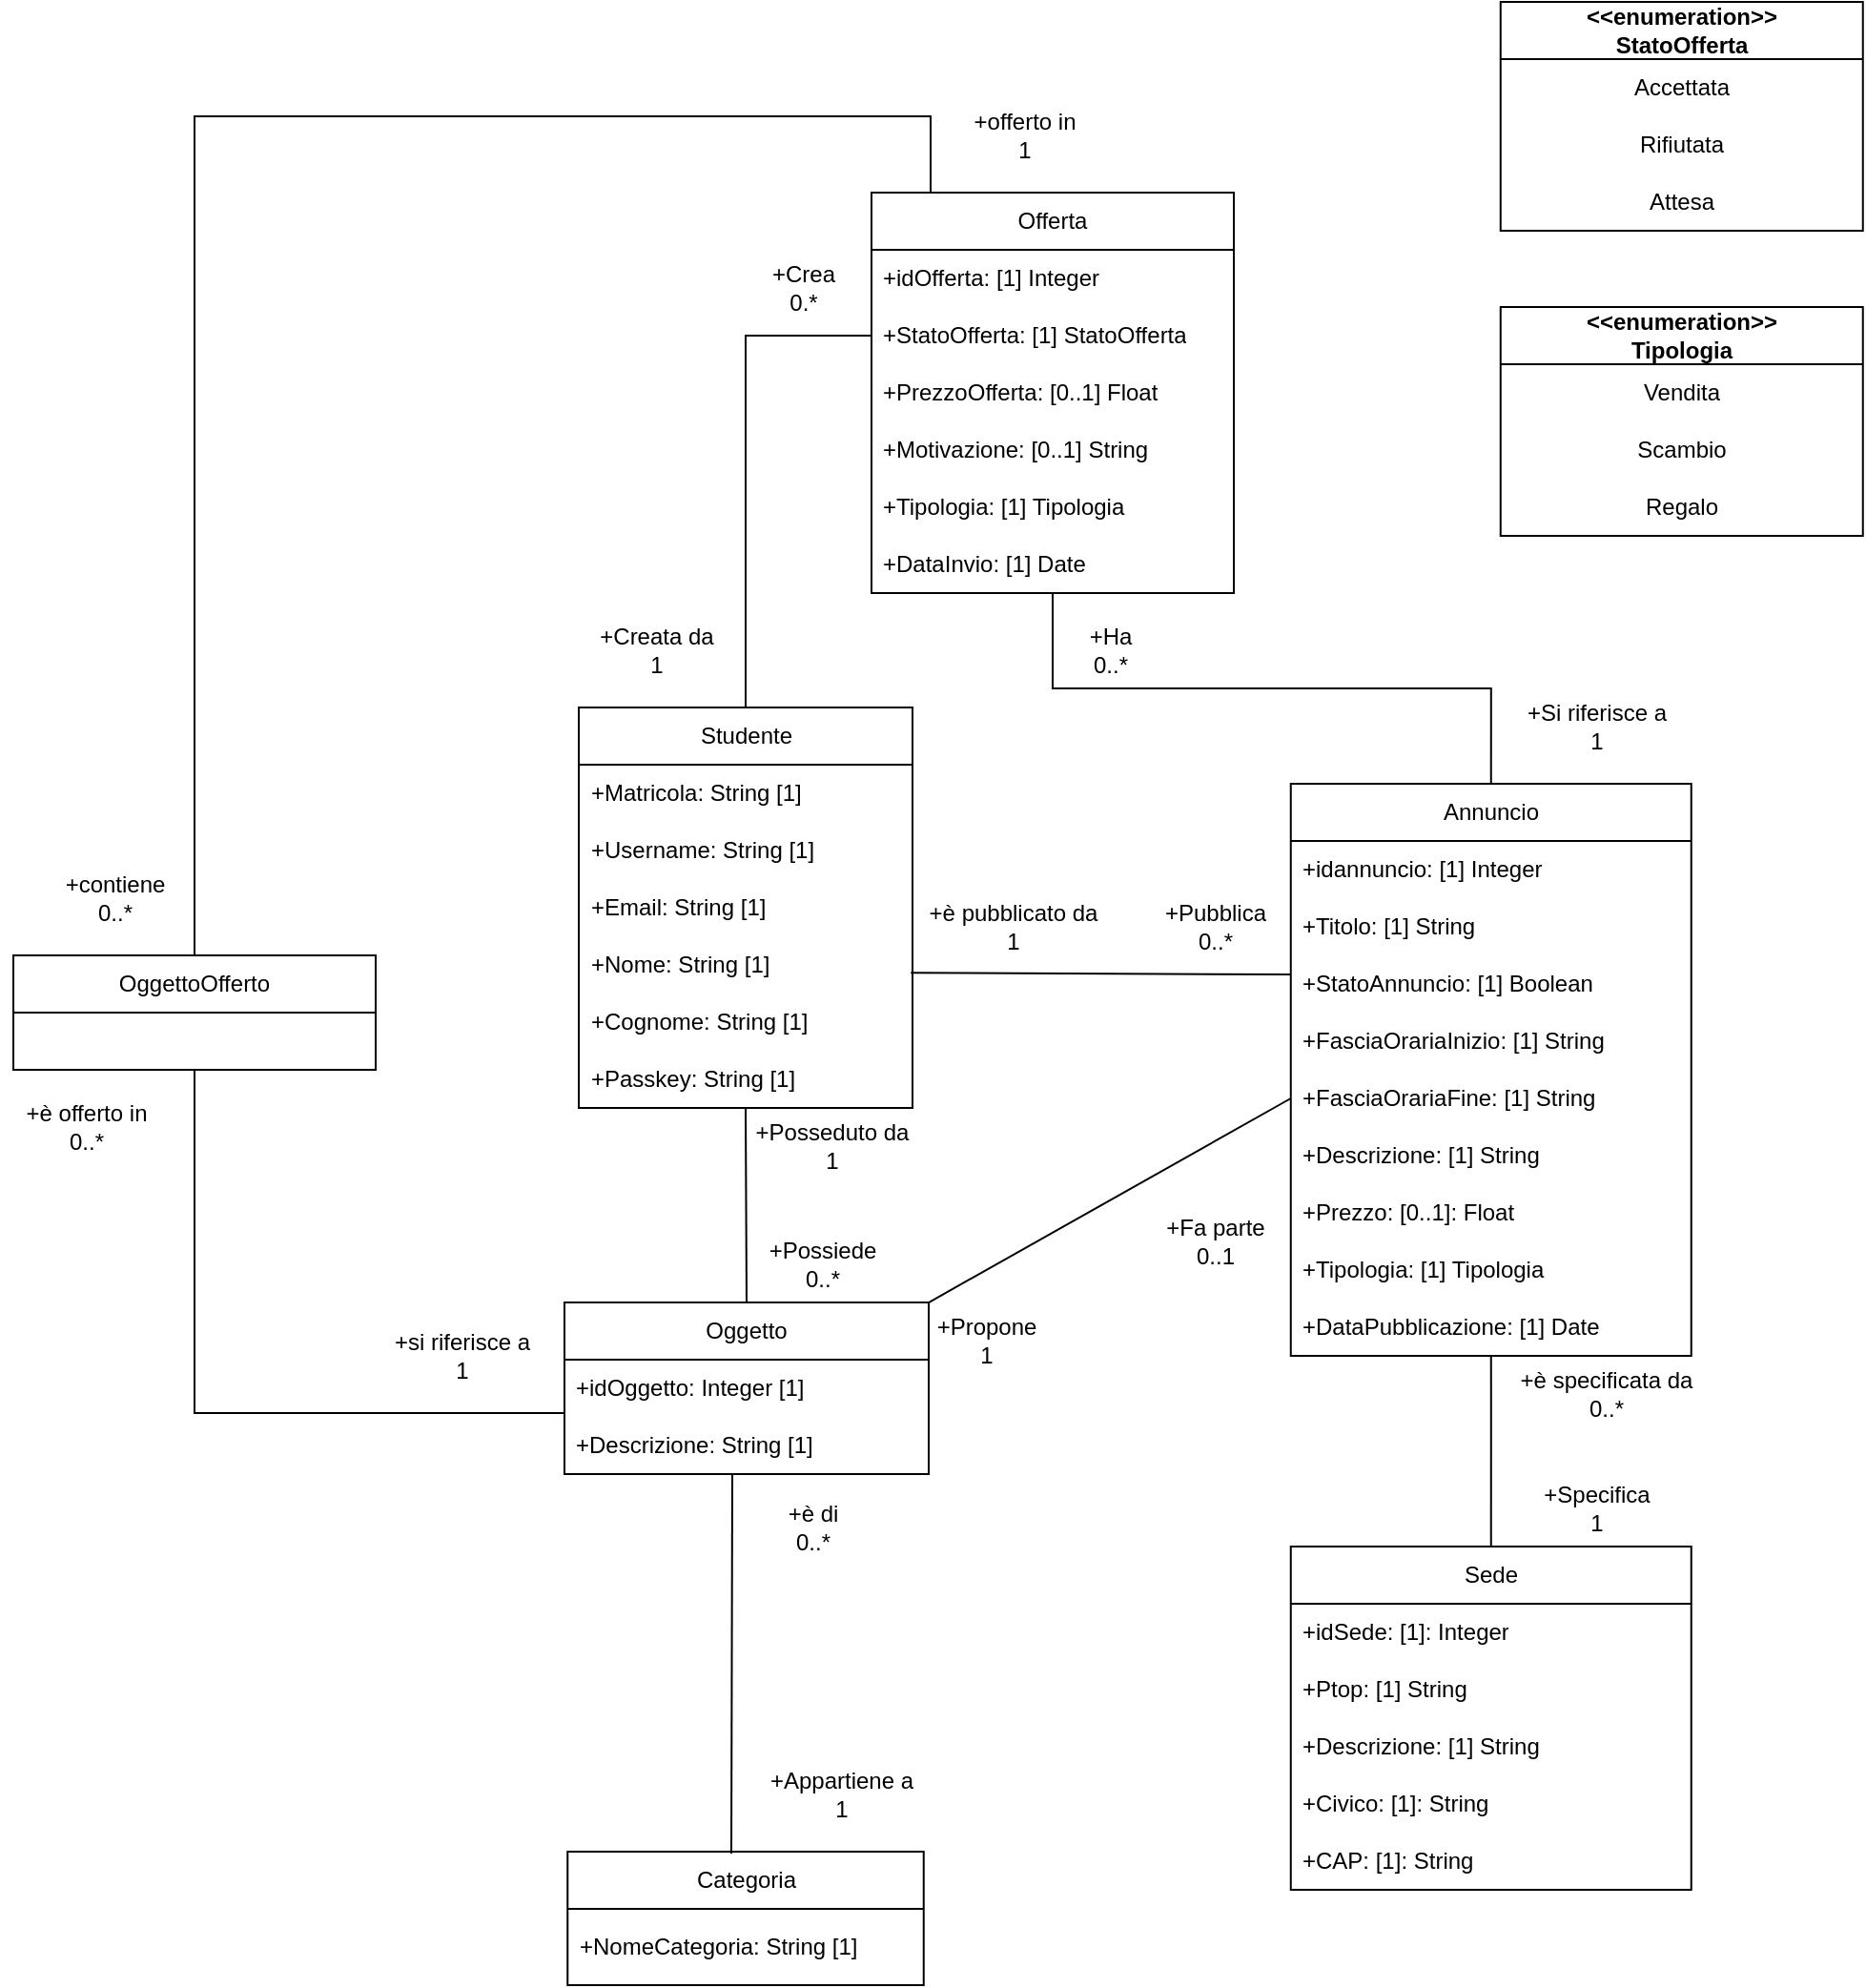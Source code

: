 <mxfile version="28.2.5">
  <diagram name="Pagina-1" id="PVd4hcR5QmGlg7Nathhp">
    <mxGraphModel dx="1915" dy="602" grid="1" gridSize="10" guides="1" tooltips="1" connect="1" arrows="1" fold="1" page="1" pageScale="1" pageWidth="827" pageHeight="1169" math="0" shadow="0">
      <root>
        <mxCell id="0" />
        <mxCell id="1" parent="0" />
        <mxCell id="j0yfUXBkZlHvW9foUxQ6-1" value="Studente" style="swimlane;fontStyle=0;childLayout=stackLayout;horizontal=1;startSize=30;horizontalStack=0;resizeParent=1;resizeParentMax=0;resizeLast=0;collapsible=1;marginBottom=0;whiteSpace=wrap;html=1;" parent="1" vertex="1">
          <mxGeometry x="556.5" y="450" width="175" height="210" as="geometry" />
        </mxCell>
        <mxCell id="j0yfUXBkZlHvW9foUxQ6-3" value="+Matricola: String [1]" style="text;strokeColor=none;fillColor=none;align=left;verticalAlign=middle;spacingLeft=4;spacingRight=4;overflow=hidden;points=[[0,0.5],[1,0.5]];portConstraint=eastwest;rotatable=0;whiteSpace=wrap;html=1;" parent="j0yfUXBkZlHvW9foUxQ6-1" vertex="1">
          <mxGeometry y="30" width="175" height="30" as="geometry" />
        </mxCell>
        <mxCell id="j0yfUXBkZlHvW9foUxQ6-2" value="+Username: String [1]" style="text;strokeColor=none;fillColor=none;align=left;verticalAlign=middle;spacingLeft=4;spacingRight=4;overflow=hidden;points=[[0,0.5],[1,0.5]];portConstraint=eastwest;rotatable=0;whiteSpace=wrap;html=1;" parent="j0yfUXBkZlHvW9foUxQ6-1" vertex="1">
          <mxGeometry y="60" width="175" height="30" as="geometry" />
        </mxCell>
        <mxCell id="j0yfUXBkZlHvW9foUxQ6-4" value="+Email: String [1]" style="text;strokeColor=none;fillColor=none;align=left;verticalAlign=middle;spacingLeft=4;spacingRight=4;overflow=hidden;points=[[0,0.5],[1,0.5]];portConstraint=eastwest;rotatable=0;whiteSpace=wrap;html=1;" parent="j0yfUXBkZlHvW9foUxQ6-1" vertex="1">
          <mxGeometry y="90" width="175" height="30" as="geometry" />
        </mxCell>
        <mxCell id="j0yfUXBkZlHvW9foUxQ6-5" value="+Nome: String [1]" style="text;strokeColor=none;fillColor=none;align=left;verticalAlign=middle;spacingLeft=4;spacingRight=4;overflow=hidden;points=[[0,0.5],[1,0.5]];portConstraint=eastwest;rotatable=0;whiteSpace=wrap;html=1;" parent="j0yfUXBkZlHvW9foUxQ6-1" vertex="1">
          <mxGeometry y="120" width="175" height="30" as="geometry" />
        </mxCell>
        <mxCell id="j0yfUXBkZlHvW9foUxQ6-6" value="+Cognome: String [1]" style="text;strokeColor=none;fillColor=none;align=left;verticalAlign=middle;spacingLeft=4;spacingRight=4;overflow=hidden;points=[[0,0.5],[1,0.5]];portConstraint=eastwest;rotatable=0;whiteSpace=wrap;html=1;" parent="j0yfUXBkZlHvW9foUxQ6-1" vertex="1">
          <mxGeometry y="150" width="175" height="30" as="geometry" />
        </mxCell>
        <mxCell id="j0yfUXBkZlHvW9foUxQ6-7" value="+Passkey: String [1]" style="text;strokeColor=none;fillColor=none;align=left;verticalAlign=middle;spacingLeft=4;spacingRight=4;overflow=hidden;points=[[0,0.5],[1,0.5]];portConstraint=eastwest;rotatable=0;whiteSpace=wrap;html=1;" parent="j0yfUXBkZlHvW9foUxQ6-1" vertex="1">
          <mxGeometry y="180" width="175" height="30" as="geometry" />
        </mxCell>
        <mxCell id="j0yfUXBkZlHvW9foUxQ6-9" value="Oggetto" style="swimlane;fontStyle=0;childLayout=stackLayout;horizontal=1;startSize=30;horizontalStack=0;resizeParent=1;resizeParentMax=0;resizeLast=0;collapsible=1;marginBottom=0;whiteSpace=wrap;html=1;" parent="1" vertex="1">
          <mxGeometry x="549" y="762.01" width="191" height="90" as="geometry" />
        </mxCell>
        <mxCell id="j0yfUXBkZlHvW9foUxQ6-10" value="+idOggetto: Integer [1]" style="text;strokeColor=none;fillColor=none;align=left;verticalAlign=middle;spacingLeft=4;spacingRight=4;overflow=hidden;points=[[0,0.5],[1,0.5]];portConstraint=eastwest;rotatable=0;whiteSpace=wrap;html=1;" parent="j0yfUXBkZlHvW9foUxQ6-9" vertex="1">
          <mxGeometry y="30" width="191" height="30" as="geometry" />
        </mxCell>
        <mxCell id="j0yfUXBkZlHvW9foUxQ6-14" value="+Descrizione: String [1]" style="text;strokeColor=none;fillColor=none;align=left;verticalAlign=middle;spacingLeft=4;spacingRight=4;overflow=hidden;points=[[0,0.5],[1,0.5]];portConstraint=eastwest;rotatable=0;whiteSpace=wrap;html=1;" parent="j0yfUXBkZlHvW9foUxQ6-9" vertex="1">
          <mxGeometry y="60" width="191" height="30" as="geometry" />
        </mxCell>
        <mxCell id="j0yfUXBkZlHvW9foUxQ6-15" style="edgeStyle=orthogonalEdgeStyle;rounded=0;orthogonalLoop=1;jettySize=auto;html=1;exitX=0.5;exitY=1;exitDx=0;exitDy=0;entryX=0.5;entryY=0;entryDx=0;entryDy=0;endArrow=none;startFill=0;" parent="1" source="j0yfUXBkZlHvW9foUxQ6-16" target="j0yfUXBkZlHvW9foUxQ6-56" edge="1">
          <mxGeometry relative="1" as="geometry">
            <Array as="points">
              <mxPoint x="1035" y="810" />
              <mxPoint x="1035" y="810" />
            </Array>
          </mxGeometry>
        </mxCell>
        <mxCell id="j0yfUXBkZlHvW9foUxQ6-16" value="Annuncio" style="swimlane;fontStyle=0;childLayout=stackLayout;horizontal=1;startSize=30;horizontalStack=0;resizeParent=1;resizeParentMax=0;resizeLast=0;collapsible=1;marginBottom=0;whiteSpace=wrap;html=1;" parent="1" vertex="1">
          <mxGeometry x="929.88" y="490.0" width="210" height="300" as="geometry" />
        </mxCell>
        <mxCell id="j0yfUXBkZlHvW9foUxQ6-17" value="+idannuncio: [1] Integer" style="text;strokeColor=none;fillColor=none;align=left;verticalAlign=middle;spacingLeft=4;spacingRight=4;overflow=hidden;points=[[0,0.5],[1,0.5]];portConstraint=eastwest;rotatable=0;whiteSpace=wrap;html=1;" parent="j0yfUXBkZlHvW9foUxQ6-16" vertex="1">
          <mxGeometry y="30" width="210" height="30" as="geometry" />
        </mxCell>
        <mxCell id="j0yfUXBkZlHvW9foUxQ6-18" value="+Titolo: [1] String" style="text;strokeColor=none;fillColor=none;align=left;verticalAlign=middle;spacingLeft=4;spacingRight=4;overflow=hidden;points=[[0,0.5],[1,0.5]];portConstraint=eastwest;rotatable=0;whiteSpace=wrap;html=1;" parent="j0yfUXBkZlHvW9foUxQ6-16" vertex="1">
          <mxGeometry y="60" width="210" height="30" as="geometry" />
        </mxCell>
        <mxCell id="j0yfUXBkZlHvW9foUxQ6-19" value="+StatoAnnuncio: [1] Boolean" style="text;strokeColor=none;fillColor=none;align=left;verticalAlign=middle;spacingLeft=4;spacingRight=4;overflow=hidden;points=[[0,0.5],[1,0.5]];portConstraint=eastwest;rotatable=0;whiteSpace=wrap;html=1;" parent="j0yfUXBkZlHvW9foUxQ6-16" vertex="1">
          <mxGeometry y="90" width="210" height="30" as="geometry" />
        </mxCell>
        <mxCell id="j0yfUXBkZlHvW9foUxQ6-20" value="+FasciaOrariaInizio: [1]&amp;nbsp;String" style="text;strokeColor=none;fillColor=none;align=left;verticalAlign=middle;spacingLeft=4;spacingRight=4;overflow=hidden;points=[[0,0.5],[1,0.5]];portConstraint=eastwest;rotatable=0;whiteSpace=wrap;html=1;" parent="j0yfUXBkZlHvW9foUxQ6-16" vertex="1">
          <mxGeometry y="120" width="210" height="30" as="geometry" />
        </mxCell>
        <mxCell id="j0yfUXBkZlHvW9foUxQ6-21" value="+FasciaOrariaFine: [1]&amp;nbsp;String" style="text;strokeColor=none;fillColor=none;align=left;verticalAlign=middle;spacingLeft=4;spacingRight=4;overflow=hidden;points=[[0,0.5],[1,0.5]];portConstraint=eastwest;rotatable=0;whiteSpace=wrap;html=1;" parent="j0yfUXBkZlHvW9foUxQ6-16" vertex="1">
          <mxGeometry y="150" width="210" height="30" as="geometry" />
        </mxCell>
        <mxCell id="j0yfUXBkZlHvW9foUxQ6-24" value="+Descrizione: [1] String" style="text;strokeColor=none;fillColor=none;align=left;verticalAlign=middle;spacingLeft=4;spacingRight=4;overflow=hidden;points=[[0,0.5],[1,0.5]];portConstraint=eastwest;rotatable=0;whiteSpace=wrap;html=1;" parent="j0yfUXBkZlHvW9foUxQ6-16" vertex="1">
          <mxGeometry y="180" width="210" height="30" as="geometry" />
        </mxCell>
        <mxCell id="j0yfUXBkZlHvW9foUxQ6-22" value="+Prezzo: [0..1]: Float" style="text;strokeColor=none;fillColor=none;align=left;verticalAlign=middle;spacingLeft=4;spacingRight=4;overflow=hidden;points=[[0,0.5],[1,0.5]];portConstraint=eastwest;rotatable=0;whiteSpace=wrap;html=1;" parent="j0yfUXBkZlHvW9foUxQ6-16" vertex="1">
          <mxGeometry y="210" width="210" height="30" as="geometry" />
        </mxCell>
        <mxCell id="j0yfUXBkZlHvW9foUxQ6-23" value="+Tipologia: [1] Tipologia" style="text;strokeColor=none;fillColor=none;align=left;verticalAlign=middle;spacingLeft=4;spacingRight=4;overflow=hidden;points=[[0,0.5],[1,0.5]];portConstraint=eastwest;rotatable=0;whiteSpace=wrap;html=1;" parent="j0yfUXBkZlHvW9foUxQ6-16" vertex="1">
          <mxGeometry y="240" width="210" height="30" as="geometry" />
        </mxCell>
        <mxCell id="_4yro-vMgn7CjQmgvoNM-21" value="+DataPubblicazione: [1] Date" style="text;strokeColor=none;fillColor=none;align=left;verticalAlign=middle;spacingLeft=4;spacingRight=4;overflow=hidden;points=[[0,0.5],[1,0.5]];portConstraint=eastwest;rotatable=0;whiteSpace=wrap;html=1;" parent="j0yfUXBkZlHvW9foUxQ6-16" vertex="1">
          <mxGeometry y="270" width="210" height="30" as="geometry" />
        </mxCell>
        <mxCell id="j0yfUXBkZlHvW9foUxQ6-25" value="" style="endArrow=none;html=1;rounded=0;entryX=0.995;entryY=0.639;entryDx=0;entryDy=0;entryPerimeter=0;" parent="1" target="j0yfUXBkZlHvW9foUxQ6-5" edge="1">
          <mxGeometry width="50" height="50" relative="1" as="geometry">
            <mxPoint x="930" y="590" as="sourcePoint" />
            <mxPoint x="730" y="609" as="targetPoint" />
          </mxGeometry>
        </mxCell>
        <mxCell id="j0yfUXBkZlHvW9foUxQ6-27" style="edgeStyle=orthogonalEdgeStyle;rounded=0;orthogonalLoop=1;jettySize=auto;html=1;exitX=0.5;exitY=1;exitDx=0;exitDy=0;entryX=0.5;entryY=0;entryDx=0;entryDy=0;endArrow=none;startFill=0;" parent="1" source="j0yfUXBkZlHvW9foUxQ6-29" target="j0yfUXBkZlHvW9foUxQ6-16" edge="1">
          <mxGeometry relative="1" as="geometry" />
        </mxCell>
        <mxCell id="j0yfUXBkZlHvW9foUxQ6-28" style="edgeStyle=orthogonalEdgeStyle;rounded=0;orthogonalLoop=1;jettySize=auto;html=1;exitX=0.25;exitY=0;exitDx=0;exitDy=0;entryX=0.5;entryY=0;entryDx=0;entryDy=0;endArrow=none;startFill=0;" parent="1" source="j0yfUXBkZlHvW9foUxQ6-29" target="j0yfUXBkZlHvW9foUxQ6-71" edge="1">
          <mxGeometry relative="1" as="geometry">
            <Array as="points">
              <mxPoint x="741" y="140" />
              <mxPoint x="355" y="140" />
            </Array>
          </mxGeometry>
        </mxCell>
        <mxCell id="j0yfUXBkZlHvW9foUxQ6-29" value="Offerta" style="swimlane;fontStyle=0;childLayout=stackLayout;horizontal=1;startSize=30;horizontalStack=0;resizeParent=1;resizeParentMax=0;resizeLast=0;collapsible=1;marginBottom=0;whiteSpace=wrap;html=1;" parent="1" vertex="1">
          <mxGeometry x="710" y="180" width="190" height="210" as="geometry" />
        </mxCell>
        <mxCell id="j0yfUXBkZlHvW9foUxQ6-30" value="+idOfferta: [1] Integer" style="text;strokeColor=none;fillColor=none;align=left;verticalAlign=middle;spacingLeft=4;spacingRight=4;overflow=hidden;points=[[0,0.5],[1,0.5]];portConstraint=eastwest;rotatable=0;whiteSpace=wrap;html=1;" parent="j0yfUXBkZlHvW9foUxQ6-29" vertex="1">
          <mxGeometry y="30" width="190" height="30" as="geometry" />
        </mxCell>
        <mxCell id="j0yfUXBkZlHvW9foUxQ6-31" value="+StatoOfferta: [1] StatoOfferta" style="text;strokeColor=none;fillColor=none;align=left;verticalAlign=middle;spacingLeft=4;spacingRight=4;overflow=hidden;points=[[0,0.5],[1,0.5]];portConstraint=eastwest;rotatable=0;whiteSpace=wrap;html=1;" parent="j0yfUXBkZlHvW9foUxQ6-29" vertex="1">
          <mxGeometry y="60" width="190" height="30" as="geometry" />
        </mxCell>
        <mxCell id="j0yfUXBkZlHvW9foUxQ6-77" value="+PrezzoOfferta: [0..1] Float" style="text;strokeColor=none;fillColor=none;align=left;verticalAlign=middle;spacingLeft=4;spacingRight=4;overflow=hidden;points=[[0,0.5],[1,0.5]];portConstraint=eastwest;rotatable=0;whiteSpace=wrap;html=1;" parent="j0yfUXBkZlHvW9foUxQ6-29" vertex="1">
          <mxGeometry y="90" width="190" height="30" as="geometry" />
        </mxCell>
        <mxCell id="j0yfUXBkZlHvW9foUxQ6-78" value="+Motivazione: [0..1] String" style="text;strokeColor=none;fillColor=none;align=left;verticalAlign=middle;spacingLeft=4;spacingRight=4;overflow=hidden;points=[[0,0.5],[1,0.5]];portConstraint=eastwest;rotatable=0;whiteSpace=wrap;html=1;" parent="j0yfUXBkZlHvW9foUxQ6-29" vertex="1">
          <mxGeometry y="120" width="190" height="30" as="geometry" />
        </mxCell>
        <mxCell id="j0yfUXBkZlHvW9foUxQ6-33" value="+Tipologia: [1] Tipologia" style="text;strokeColor=none;fillColor=none;align=left;verticalAlign=middle;spacingLeft=4;spacingRight=4;overflow=hidden;points=[[0,0.5],[1,0.5]];portConstraint=eastwest;rotatable=0;whiteSpace=wrap;html=1;" parent="j0yfUXBkZlHvW9foUxQ6-29" vertex="1">
          <mxGeometry y="150" width="190" height="30" as="geometry" />
        </mxCell>
        <mxCell id="_4yro-vMgn7CjQmgvoNM-10" value="+DataInvio: [1] Date" style="text;strokeColor=none;fillColor=none;align=left;verticalAlign=middle;spacingLeft=4;spacingRight=4;overflow=hidden;points=[[0,0.5],[1,0.5]];portConstraint=eastwest;rotatable=0;whiteSpace=wrap;html=1;" parent="j0yfUXBkZlHvW9foUxQ6-29" vertex="1">
          <mxGeometry y="180" width="190" height="30" as="geometry" />
        </mxCell>
        <mxCell id="j0yfUXBkZlHvW9foUxQ6-34" value="" style="endArrow=none;html=1;rounded=0;entryX=0;entryY=0.5;entryDx=0;entryDy=0;exitX=1;exitY=0;exitDx=0;exitDy=0;" parent="1" source="j0yfUXBkZlHvW9foUxQ6-9" target="j0yfUXBkZlHvW9foUxQ6-21" edge="1">
          <mxGeometry width="50" height="50" relative="1" as="geometry">
            <mxPoint x="739" y="705" as="sourcePoint" />
            <mxPoint x="716.5" y="730" as="targetPoint" />
          </mxGeometry>
        </mxCell>
        <mxCell id="j0yfUXBkZlHvW9foUxQ6-35" value="" style="endArrow=none;html=1;rounded=0;exitX=0.5;exitY=0;exitDx=0;exitDy=0;entryX=0.5;entryY=1;entryDx=0;entryDy=0;" parent="1" source="j0yfUXBkZlHvW9foUxQ6-9" target="j0yfUXBkZlHvW9foUxQ6-1" edge="1">
          <mxGeometry width="50" height="50" relative="1" as="geometry">
            <mxPoint x="639" y="760" as="sourcePoint" />
            <mxPoint x="639" y="590" as="targetPoint" />
          </mxGeometry>
        </mxCell>
        <mxCell id="j0yfUXBkZlHvW9foUxQ6-36" value="+Pubblica&lt;div&gt;0..*&lt;/div&gt;" style="text;html=1;align=center;verticalAlign=middle;resizable=0;points=[];autosize=1;strokeColor=none;fillColor=none;" parent="1" vertex="1">
          <mxGeometry x="849.88" y="545" width="80" height="40" as="geometry" />
        </mxCell>
        <mxCell id="j0yfUXBkZlHvW9foUxQ6-37" value="+è pubblicato da&lt;div&gt;1&lt;/div&gt;" style="text;html=1;align=center;verticalAlign=middle;resizable=0;points=[];autosize=1;strokeColor=none;fillColor=none;" parent="1" vertex="1">
          <mxGeometry x="729" y="545" width="110" height="40" as="geometry" />
        </mxCell>
        <mxCell id="j0yfUXBkZlHvW9foUxQ6-38" value="+Posseduto da&lt;div&gt;1&lt;/div&gt;" style="text;html=1;align=center;verticalAlign=middle;resizable=0;points=[];autosize=1;strokeColor=none;fillColor=none;" parent="1" vertex="1">
          <mxGeometry x="639" y="660" width="100" height="40" as="geometry" />
        </mxCell>
        <mxCell id="j0yfUXBkZlHvW9foUxQ6-39" value="+Possiede&lt;div&gt;0..*&lt;/div&gt;" style="text;html=1;align=center;verticalAlign=middle;resizable=0;points=[];autosize=1;strokeColor=none;fillColor=none;" parent="1" vertex="1">
          <mxGeometry x="644" y="722.01" width="80" height="40" as="geometry" />
        </mxCell>
        <mxCell id="j0yfUXBkZlHvW9foUxQ6-40" value="+Propone&lt;div&gt;1&lt;/div&gt;" style="text;html=1;align=center;verticalAlign=middle;resizable=0;points=[];autosize=1;strokeColor=none;fillColor=none;" parent="1" vertex="1">
          <mxGeometry x="729.88" y="762.01" width="80" height="40" as="geometry" />
        </mxCell>
        <mxCell id="j0yfUXBkZlHvW9foUxQ6-41" value="+Fa parte&lt;div&gt;0..1&lt;/div&gt;" style="text;html=1;align=center;verticalAlign=middle;resizable=0;points=[];autosize=1;strokeColor=none;fillColor=none;" parent="1" vertex="1">
          <mxGeometry x="849.88" y="710" width="80" height="40" as="geometry" />
        </mxCell>
        <mxCell id="j0yfUXBkZlHvW9foUxQ6-42" value="&lt;b&gt;&amp;lt;&amp;lt;&lt;/b&gt;&lt;b&gt;&lt;/b&gt;&lt;b&gt;enumeration&lt;/b&gt;&lt;b&gt;&lt;/b&gt;&lt;b&gt;&amp;gt;&amp;gt;&lt;br&gt;StatoOfferta&lt;/b&gt;" style="swimlane;fontStyle=0;childLayout=stackLayout;horizontal=1;startSize=30;horizontalStack=0;resizeParent=1;resizeParentMax=0;resizeLast=0;collapsible=1;marginBottom=0;whiteSpace=wrap;html=1;" parent="1" vertex="1">
          <mxGeometry x="1039.88" y="80" width="190" height="120" as="geometry" />
        </mxCell>
        <mxCell id="j0yfUXBkZlHvW9foUxQ6-43" value="Accettata" style="text;strokeColor=none;fillColor=none;align=center;verticalAlign=middle;spacingLeft=4;spacingRight=4;overflow=hidden;points=[[0,0.5],[1,0.5]];portConstraint=eastwest;rotatable=0;whiteSpace=wrap;html=1;" parent="j0yfUXBkZlHvW9foUxQ6-42" vertex="1">
          <mxGeometry y="30" width="190" height="30" as="geometry" />
        </mxCell>
        <mxCell id="j0yfUXBkZlHvW9foUxQ6-44" value="Rifiutata" style="text;strokeColor=none;fillColor=none;align=center;verticalAlign=middle;spacingLeft=4;spacingRight=4;overflow=hidden;points=[[0,0.5],[1,0.5]];portConstraint=eastwest;rotatable=0;whiteSpace=wrap;html=1;" parent="j0yfUXBkZlHvW9foUxQ6-42" vertex="1">
          <mxGeometry y="60" width="190" height="30" as="geometry" />
        </mxCell>
        <mxCell id="j0yfUXBkZlHvW9foUxQ6-45" value="Attesa" style="text;strokeColor=none;fillColor=none;align=center;verticalAlign=middle;spacingLeft=4;spacingRight=4;overflow=hidden;points=[[0,0.5],[1,0.5]];portConstraint=eastwest;rotatable=0;whiteSpace=wrap;html=1;" parent="j0yfUXBkZlHvW9foUxQ6-42" vertex="1">
          <mxGeometry y="90" width="190" height="30" as="geometry" />
        </mxCell>
        <mxCell id="j0yfUXBkZlHvW9foUxQ6-47" style="edgeStyle=orthogonalEdgeStyle;rounded=0;orthogonalLoop=1;jettySize=auto;html=1;exitX=0;exitY=0.5;exitDx=0;exitDy=0;entryX=0.5;entryY=0;entryDx=0;entryDy=0;endArrow=none;startFill=0;" parent="1" source="j0yfUXBkZlHvW9foUxQ6-31" target="j0yfUXBkZlHvW9foUxQ6-1" edge="1">
          <mxGeometry relative="1" as="geometry" />
        </mxCell>
        <mxCell id="j0yfUXBkZlHvW9foUxQ6-48" value="+Crea&lt;div&gt;0.*&lt;/div&gt;" style="text;html=1;align=center;verticalAlign=middle;resizable=0;points=[];autosize=1;strokeColor=none;fillColor=none;" parent="1" vertex="1">
          <mxGeometry x="644" y="210" width="60" height="40" as="geometry" />
        </mxCell>
        <mxCell id="j0yfUXBkZlHvW9foUxQ6-49" value="+Creata da&lt;div&gt;1&lt;/div&gt;" style="text;html=1;align=center;verticalAlign=middle;resizable=0;points=[];autosize=1;strokeColor=none;fillColor=none;" parent="1" vertex="1">
          <mxGeometry x="556.5" y="400" width="80" height="40" as="geometry" />
        </mxCell>
        <mxCell id="j0yfUXBkZlHvW9foUxQ6-50" value="+Ha&lt;div&gt;0..*&lt;/div&gt;" style="text;html=1;align=center;verticalAlign=middle;resizable=0;points=[];autosize=1;strokeColor=none;fillColor=none;" parent="1" vertex="1">
          <mxGeometry x="809.88" y="400" width="50" height="40" as="geometry" />
        </mxCell>
        <mxCell id="j0yfUXBkZlHvW9foUxQ6-51" value="+Si riferisce a&lt;div&gt;1&lt;/div&gt;" style="text;html=1;align=center;verticalAlign=middle;resizable=0;points=[];autosize=1;strokeColor=none;fillColor=none;" parent="1" vertex="1">
          <mxGeometry x="1039.88" y="440.0" width="100" height="40" as="geometry" />
        </mxCell>
        <mxCell id="j0yfUXBkZlHvW9foUxQ6-56" value="&lt;span style=&quot;text-align: left;&quot;&gt;Sede&lt;/span&gt;" style="swimlane;fontStyle=0;childLayout=stackLayout;horizontal=1;startSize=30;horizontalStack=0;resizeParent=1;resizeParentMax=0;resizeLast=0;collapsible=1;marginBottom=0;whiteSpace=wrap;html=1;" parent="1" vertex="1">
          <mxGeometry x="929.88" y="890" width="210" height="180" as="geometry" />
        </mxCell>
        <mxCell id="j0yfUXBkZlHvW9foUxQ6-57" value="+idSede: [1]: Integer" style="text;strokeColor=none;fillColor=none;align=left;verticalAlign=middle;spacingLeft=4;spacingRight=4;overflow=hidden;points=[[0,0.5],[1,0.5]];portConstraint=eastwest;rotatable=0;whiteSpace=wrap;html=1;" parent="j0yfUXBkZlHvW9foUxQ6-56" vertex="1">
          <mxGeometry y="30" width="210" height="30" as="geometry" />
        </mxCell>
        <mxCell id="j0yfUXBkZlHvW9foUxQ6-58" value="+Ptop: [1] String" style="text;strokeColor=none;fillColor=none;align=left;verticalAlign=middle;spacingLeft=4;spacingRight=4;overflow=hidden;points=[[0,0.5],[1,0.5]];portConstraint=eastwest;rotatable=0;whiteSpace=wrap;html=1;" parent="j0yfUXBkZlHvW9foUxQ6-56" vertex="1">
          <mxGeometry y="60" width="210" height="30" as="geometry" />
        </mxCell>
        <mxCell id="j0yfUXBkZlHvW9foUxQ6-59" value="+Descrizione: [1] String" style="text;strokeColor=none;fillColor=none;align=left;verticalAlign=middle;spacingLeft=4;spacingRight=4;overflow=hidden;points=[[0,0.5],[1,0.5]];portConstraint=eastwest;rotatable=0;whiteSpace=wrap;html=1;" parent="j0yfUXBkZlHvW9foUxQ6-56" vertex="1">
          <mxGeometry y="90" width="210" height="30" as="geometry" />
        </mxCell>
        <mxCell id="j0yfUXBkZlHvW9foUxQ6-61" value="+Civico: [1]: String" style="text;strokeColor=none;fillColor=none;align=left;verticalAlign=middle;spacingLeft=4;spacingRight=4;overflow=hidden;points=[[0,0.5],[1,0.5]];portConstraint=eastwest;rotatable=0;whiteSpace=wrap;html=1;" parent="j0yfUXBkZlHvW9foUxQ6-56" vertex="1">
          <mxGeometry y="120" width="210" height="30" as="geometry" />
        </mxCell>
        <mxCell id="j0yfUXBkZlHvW9foUxQ6-60" value="+CAP: [1]: String" style="text;strokeColor=none;fillColor=none;align=left;verticalAlign=middle;spacingLeft=4;spacingRight=4;overflow=hidden;points=[[0,0.5],[1,0.5]];portConstraint=eastwest;rotatable=0;whiteSpace=wrap;html=1;" parent="j0yfUXBkZlHvW9foUxQ6-56" vertex="1">
          <mxGeometry y="150" width="210" height="30" as="geometry" />
        </mxCell>
        <mxCell id="j0yfUXBkZlHvW9foUxQ6-62" value="+Specifica&lt;div&gt;1&lt;/div&gt;" style="text;html=1;align=center;verticalAlign=middle;resizable=0;points=[];autosize=1;strokeColor=none;fillColor=none;" parent="1" vertex="1">
          <mxGeometry x="1049.88" y="850" width="80" height="40" as="geometry" />
        </mxCell>
        <mxCell id="j0yfUXBkZlHvW9foUxQ6-63" value="+è specificata da&lt;div&gt;0..*&lt;/div&gt;" style="text;html=1;align=center;verticalAlign=middle;resizable=0;points=[];autosize=1;strokeColor=none;fillColor=none;" parent="1" vertex="1">
          <mxGeometry x="1039.88" y="790" width="110" height="40" as="geometry" />
        </mxCell>
        <mxCell id="j0yfUXBkZlHvW9foUxQ6-65" value="&lt;div&gt;&lt;b&gt;&amp;lt;&amp;lt;&lt;/b&gt;&lt;b&gt;enumeration&lt;/b&gt;&lt;b&gt;&amp;gt;&amp;gt;&lt;/b&gt;&lt;/div&gt;&lt;div&gt;&lt;span style=&quot;text-align: left;&quot;&gt;&lt;b&gt;Tipologia&lt;/b&gt;&lt;/span&gt;&lt;/div&gt;" style="swimlane;fontStyle=0;childLayout=stackLayout;horizontal=1;startSize=30;horizontalStack=0;resizeParent=1;resizeParentMax=0;resizeLast=0;collapsible=1;marginBottom=0;whiteSpace=wrap;html=1;" parent="1" vertex="1">
          <mxGeometry x="1039.88" y="240" width="190" height="120" as="geometry" />
        </mxCell>
        <mxCell id="j0yfUXBkZlHvW9foUxQ6-66" value="Vendita" style="text;strokeColor=none;fillColor=none;align=center;verticalAlign=middle;spacingLeft=4;spacingRight=4;overflow=hidden;points=[[0,0.5],[1,0.5]];portConstraint=eastwest;rotatable=0;whiteSpace=wrap;html=1;" parent="j0yfUXBkZlHvW9foUxQ6-65" vertex="1">
          <mxGeometry y="30" width="190" height="30" as="geometry" />
        </mxCell>
        <mxCell id="j0yfUXBkZlHvW9foUxQ6-67" value="Scambio" style="text;strokeColor=none;fillColor=none;align=center;verticalAlign=middle;spacingLeft=4;spacingRight=4;overflow=hidden;points=[[0,0.5],[1,0.5]];portConstraint=eastwest;rotatable=0;whiteSpace=wrap;html=1;" parent="j0yfUXBkZlHvW9foUxQ6-65" vertex="1">
          <mxGeometry y="60" width="190" height="30" as="geometry" />
        </mxCell>
        <mxCell id="j0yfUXBkZlHvW9foUxQ6-68" value="Regalo" style="text;strokeColor=none;fillColor=none;align=center;verticalAlign=middle;spacingLeft=4;spacingRight=4;overflow=hidden;points=[[0,0.5],[1,0.5]];portConstraint=eastwest;rotatable=0;whiteSpace=wrap;html=1;" parent="j0yfUXBkZlHvW9foUxQ6-65" vertex="1">
          <mxGeometry y="90" width="190" height="30" as="geometry" />
        </mxCell>
        <mxCell id="j0yfUXBkZlHvW9foUxQ6-70" style="edgeStyle=orthogonalEdgeStyle;rounded=0;orthogonalLoop=1;jettySize=auto;html=1;exitX=0.5;exitY=1;exitDx=0;exitDy=0;endArrow=none;startFill=0;" parent="1" source="j0yfUXBkZlHvW9foUxQ6-71" edge="1">
          <mxGeometry relative="1" as="geometry">
            <mxPoint x="549" y="820" as="targetPoint" />
            <Array as="points">
              <mxPoint x="355" y="820" />
              <mxPoint x="549" y="820" />
            </Array>
          </mxGeometry>
        </mxCell>
        <mxCell id="j0yfUXBkZlHvW9foUxQ6-71" value="OggettoOfferto" style="swimlane;fontStyle=0;childLayout=stackLayout;horizontal=1;startSize=30;horizontalStack=0;resizeParent=1;resizeParentMax=0;resizeLast=0;collapsible=1;marginBottom=0;whiteSpace=wrap;html=1;" parent="1" vertex="1">
          <mxGeometry x="260" y="580" width="190" height="60" as="geometry" />
        </mxCell>
        <mxCell id="j0yfUXBkZlHvW9foUxQ6-72" value="&lt;div&gt;&lt;span style=&quot;background-color: transparent; color: light-dark(rgb(0, 0, 0), rgb(255, 255, 255));&quot;&gt;+contiene&lt;/span&gt;&lt;/div&gt;&lt;div&gt;&lt;span style=&quot;background-color: transparent; color: light-dark(rgb(0, 0, 0), rgb(255, 255, 255));&quot;&gt;0..*&lt;/span&gt;&lt;/div&gt;" style="text;html=1;align=center;verticalAlign=middle;resizable=0;points=[];autosize=1;strokeColor=none;fillColor=none;" parent="1" vertex="1">
          <mxGeometry x="273" y="530" width="80" height="40" as="geometry" />
        </mxCell>
        <mxCell id="j0yfUXBkZlHvW9foUxQ6-73" value="&lt;div&gt;+offerto in&lt;/div&gt;1" style="text;html=1;align=center;verticalAlign=middle;resizable=0;points=[];autosize=1;strokeColor=none;fillColor=none;" parent="1" vertex="1">
          <mxGeometry x="749.88" y="130" width="80" height="40" as="geometry" />
        </mxCell>
        <mxCell id="j0yfUXBkZlHvW9foUxQ6-74" value="+si riferisce a&lt;div&gt;1&lt;/div&gt;" style="text;html=1;align=center;verticalAlign=middle;resizable=0;points=[];autosize=1;strokeColor=none;fillColor=none;" parent="1" vertex="1">
          <mxGeometry x="450" y="770" width="90" height="40" as="geometry" />
        </mxCell>
        <mxCell id="j0yfUXBkZlHvW9foUxQ6-75" value="+è offerto in&lt;div&gt;0..*&lt;/div&gt;" style="text;html=1;align=center;verticalAlign=middle;resizable=0;points=[];autosize=1;strokeColor=none;fillColor=none;" parent="1" vertex="1">
          <mxGeometry x="253" y="650" width="90" height="40" as="geometry" />
        </mxCell>
        <mxCell id="_4yro-vMgn7CjQmgvoNM-1" value="Categoria" style="swimlane;fontStyle=0;childLayout=stackLayout;horizontal=1;startSize=30;horizontalStack=0;resizeParent=1;resizeParentMax=0;resizeLast=0;collapsible=1;marginBottom=0;whiteSpace=wrap;html=1;" parent="1" vertex="1">
          <mxGeometry x="550.63" y="1050" width="186.74" height="70" as="geometry" />
        </mxCell>
        <mxCell id="_4yro-vMgn7CjQmgvoNM-2" value="+NomeCategoria: String [1]" style="text;strokeColor=none;fillColor=none;align=left;verticalAlign=middle;spacingLeft=4;spacingRight=4;overflow=hidden;points=[[0,0.5],[1,0.5]];portConstraint=eastwest;rotatable=0;whiteSpace=wrap;html=1;" parent="_4yro-vMgn7CjQmgvoNM-1" vertex="1">
          <mxGeometry y="30" width="186.74" height="40" as="geometry" />
        </mxCell>
        <mxCell id="_4yro-vMgn7CjQmgvoNM-3" value="+Appartiene a&lt;br&gt;1" style="text;html=1;align=center;verticalAlign=middle;resizable=0;points=[];autosize=1;strokeColor=none;fillColor=none;" parent="1" vertex="1">
          <mxGeometry x="644" y="1000" width="100" height="40" as="geometry" />
        </mxCell>
        <mxCell id="_4yro-vMgn7CjQmgvoNM-4" value="+è di&lt;br&gt;0..*" style="text;html=1;align=center;verticalAlign=middle;resizable=0;points=[];autosize=1;strokeColor=none;fillColor=none;" parent="1" vertex="1">
          <mxGeometry x="654" y="860" width="50" height="40" as="geometry" />
        </mxCell>
        <mxCell id="_4yro-vMgn7CjQmgvoNM-5" value="" style="endArrow=none;html=1;rounded=0;exitX=0.5;exitY=0;exitDx=0;exitDy=0;entryX=0.5;entryY=0.966;entryDx=0;entryDy=0;entryPerimeter=0;" parent="1" edge="1">
          <mxGeometry width="50" height="50" relative="1" as="geometry">
            <mxPoint x="636.5" y="1051.02" as="sourcePoint" />
            <mxPoint x="637.0" y="852.01" as="targetPoint" />
          </mxGeometry>
        </mxCell>
      </root>
    </mxGraphModel>
  </diagram>
</mxfile>
